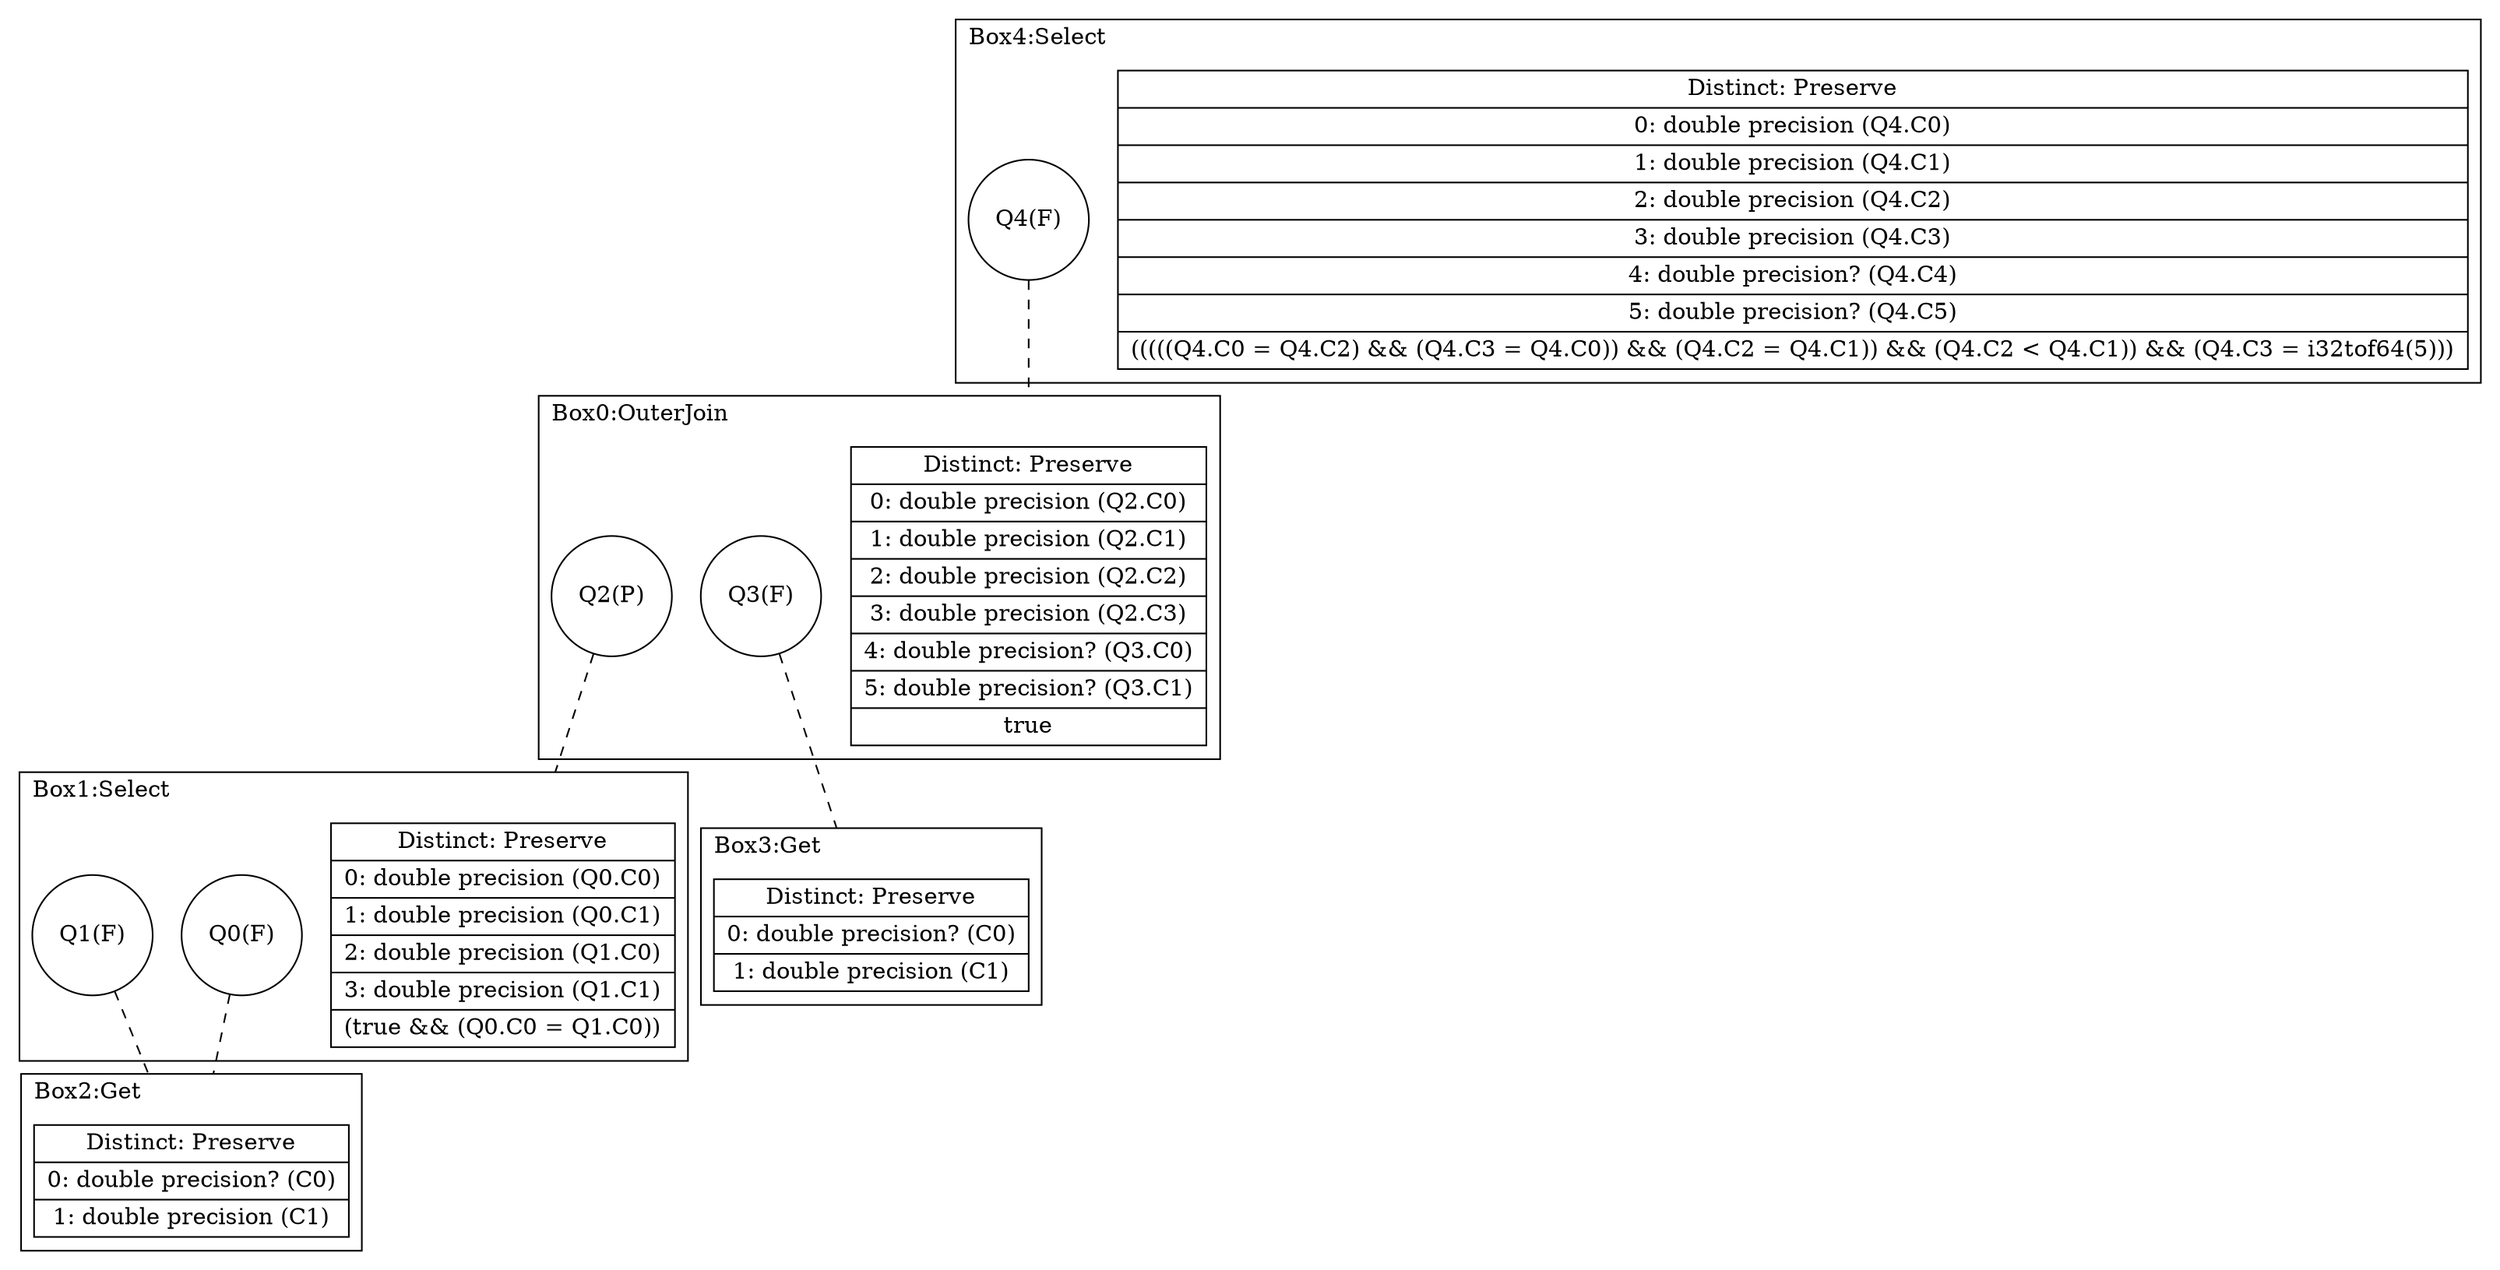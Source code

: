 digraph G {
    compound = true
    labeljust = l
    label = ""
    node [ shape = box ]
    subgraph cluster4 {
        label = "Box4:Select"
        boxhead4 [ shape = record, label = "{ Distinct: Preserve| 0: double precision (Q4.C0)| 1: double precision (Q4.C1)| 2: double precision (Q4.C2)| 3: double precision (Q4.C3)| 4: double precision? (Q4.C4)| 5: double precision? (Q4.C5)| (((((Q4.C0 = Q4.C2) && (Q4.C3 = Q4.C0)) && (Q4.C2 = Q4.C1)) && (Q4.C2 \< Q4.C1)) && (Q4.C3 = i32tof64(5))) }" ]
        {
            rank = same
            node [ shape = circle ]
            Q4 [ label = "Q4(F)" ]
        }
    }
    subgraph cluster0 {
        label = "Box0:OuterJoin"
        boxhead0 [ shape = record, label = "{ Distinct: Preserve| 0: double precision (Q2.C0)| 1: double precision (Q2.C1)| 2: double precision (Q2.C2)| 3: double precision (Q2.C3)| 4: double precision? (Q3.C0)| 5: double precision? (Q3.C1)| true }" ]
        {
            rank = same
            node [ shape = circle ]
            Q2 [ label = "Q2(P)" ]
            Q3 [ label = "Q3(F)" ]
        }
    }
    subgraph cluster1 {
        label = "Box1:Select"
        boxhead1 [ shape = record, label = "{ Distinct: Preserve| 0: double precision (Q0.C0)| 1: double precision (Q0.C1)| 2: double precision (Q1.C0)| 3: double precision (Q1.C1)| (true && (Q0.C0 = Q1.C0)) }" ]
        {
            rank = same
            node [ shape = circle ]
            Q0 [ label = "Q0(F)" ]
            Q1 [ label = "Q1(F)" ]
        }
    }
    subgraph cluster2 {
        label = "Box2:Get"
        boxhead2 [ shape = record, label = "{ Distinct: Preserve| 0: double precision? (C0)| 1: double precision (C1) }" ]
        {
            rank = same
        }
    }
    subgraph cluster3 {
        label = "Box3:Get"
        boxhead3 [ shape = record, label = "{ Distinct: Preserve| 0: double precision? (C0)| 1: double precision (C1) }" ]
        {
            rank = same
        }
    }
    edge [ arrowhead = none, style = dashed ]
    Q4 -> boxhead0 [ lhead = cluster0 ]
    Q2 -> boxhead1 [ lhead = cluster1 ]
    Q3 -> boxhead3 [ lhead = cluster3 ]
    Q0 -> boxhead2 [ lhead = cluster2 ]
    Q1 -> boxhead2 [ lhead = cluster2 ]
}

